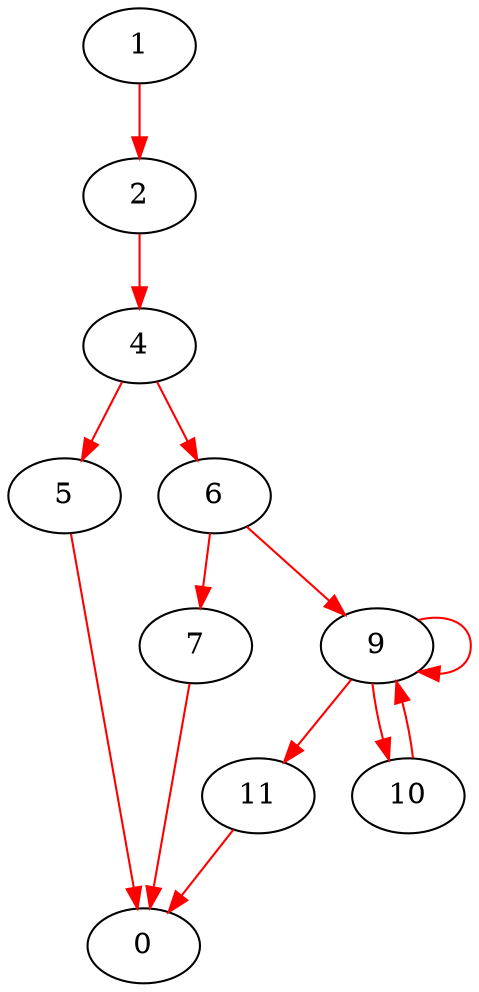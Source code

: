 digraph  {
1;
5;
0;
7;
11;
2;
4;
6;
9;
10;
1 -> 2  [color=red];
5 -> 0  [color=red];
7 -> 0  [color=red];
11 -> 0  [color=red];
2 -> 4  [color=red];
4 -> 5  [color=red];
4 -> 6  [color=red];
6 -> 7  [color=red];
6 -> 9  [color=red];
9 -> 9  [color=red];
9 -> 10  [color=red];
9 -> 11  [color=red];
10 -> 9  [color=red];
}
